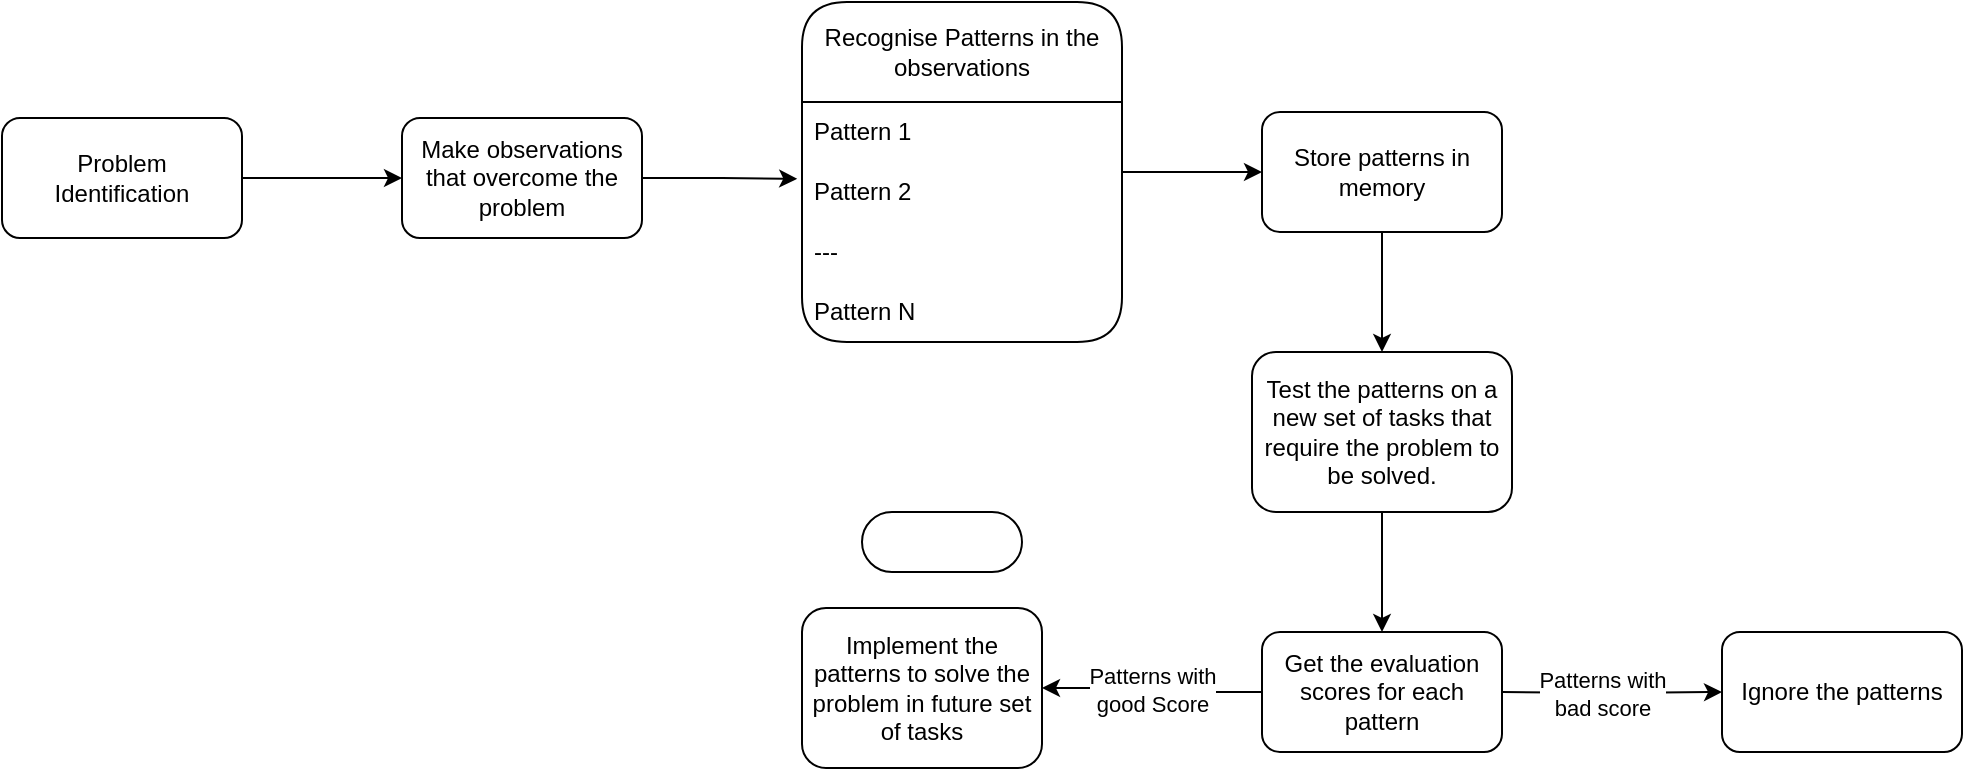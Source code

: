 <mxfile version="21.6.2" type="github" pages="2">
  <diagram name="Page-1" id="DZU3QWc2084IByeYCR2n">
    <mxGraphModel dx="834" dy="591" grid="1" gridSize="10" guides="1" tooltips="1" connect="1" arrows="1" fold="1" page="1" pageScale="1" pageWidth="827" pageHeight="1169" math="0" shadow="0">
      <root>
        <mxCell id="0" />
        <mxCell id="1" parent="0" />
        <mxCell id="buuArNH3ClPtBuPtcZ4h-3" value="" style="edgeStyle=orthogonalEdgeStyle;rounded=0;orthogonalLoop=1;jettySize=auto;html=1;" parent="1" source="buuArNH3ClPtBuPtcZ4h-1" target="buuArNH3ClPtBuPtcZ4h-2" edge="1">
          <mxGeometry relative="1" as="geometry" />
        </mxCell>
        <mxCell id="buuArNH3ClPtBuPtcZ4h-1" value="Problem&lt;br&gt;Identification" style="rounded=1;whiteSpace=wrap;html=1;" parent="1" vertex="1">
          <mxGeometry x="350" y="283" width="120" height="60" as="geometry" />
        </mxCell>
        <mxCell id="buuArNH3ClPtBuPtcZ4h-45" value="" style="edgeStyle=orthogonalEdgeStyle;rounded=0;orthogonalLoop=1;jettySize=auto;html=1;entryX=-0.015;entryY=0.28;entryDx=0;entryDy=0;entryPerimeter=0;" parent="1" source="buuArNH3ClPtBuPtcZ4h-2" target="buuArNH3ClPtBuPtcZ4h-33" edge="1">
          <mxGeometry relative="1" as="geometry" />
        </mxCell>
        <mxCell id="buuArNH3ClPtBuPtcZ4h-2" value="Make observations that overcome the problem" style="whiteSpace=wrap;html=1;rounded=1;" parent="1" vertex="1">
          <mxGeometry x="550" y="283" width="120" height="60" as="geometry" />
        </mxCell>
        <mxCell id="buuArNH3ClPtBuPtcZ4h-18" value="" style="edgeStyle=orthogonalEdgeStyle;rounded=0;orthogonalLoop=1;jettySize=auto;html=1;" parent="1" source="buuArNH3ClPtBuPtcZ4h-15" target="buuArNH3ClPtBuPtcZ4h-17" edge="1">
          <mxGeometry relative="1" as="geometry" />
        </mxCell>
        <mxCell id="buuArNH3ClPtBuPtcZ4h-15" value="Store patterns in memory" style="whiteSpace=wrap;html=1;fontStyle=0;startSize=30;rounded=1;" parent="1" vertex="1">
          <mxGeometry x="980" y="280" width="120" height="60" as="geometry" />
        </mxCell>
        <mxCell id="buuArNH3ClPtBuPtcZ4h-20" value="" style="edgeStyle=orthogonalEdgeStyle;rounded=0;orthogonalLoop=1;jettySize=auto;html=1;" parent="1" source="buuArNH3ClPtBuPtcZ4h-17" target="buuArNH3ClPtBuPtcZ4h-19" edge="1">
          <mxGeometry relative="1" as="geometry" />
        </mxCell>
        <mxCell id="buuArNH3ClPtBuPtcZ4h-17" value="Test the patterns on a new set of tasks that require the problem to be solved." style="whiteSpace=wrap;html=1;fontStyle=0;startSize=30;rounded=1;" parent="1" vertex="1">
          <mxGeometry x="975" y="400" width="130" height="80" as="geometry" />
        </mxCell>
        <mxCell id="buuArNH3ClPtBuPtcZ4h-22" value="Patterns with&lt;br&gt;good Score" style="edgeStyle=orthogonalEdgeStyle;rounded=0;orthogonalLoop=1;jettySize=auto;html=1;" parent="1" source="buuArNH3ClPtBuPtcZ4h-19" target="buuArNH3ClPtBuPtcZ4h-21" edge="1">
          <mxGeometry relative="1" as="geometry" />
        </mxCell>
        <mxCell id="buuArNH3ClPtBuPtcZ4h-24" value="" style="edgeStyle=orthogonalEdgeStyle;rounded=0;orthogonalLoop=1;jettySize=auto;html=1;entryX=0;entryY=0.5;entryDx=0;entryDy=0;" parent="1" target="buuArNH3ClPtBuPtcZ4h-23" edge="1">
          <mxGeometry relative="1" as="geometry">
            <mxPoint x="1100" y="570" as="sourcePoint" />
            <mxPoint x="1180" y="570" as="targetPoint" />
          </mxGeometry>
        </mxCell>
        <mxCell id="buuArNH3ClPtBuPtcZ4h-25" value="Patterns with&lt;br&gt;bad score" style="edgeLabel;html=1;align=center;verticalAlign=middle;resizable=0;points=[];" parent="buuArNH3ClPtBuPtcZ4h-24" vertex="1" connectable="0">
          <mxGeometry x="-0.225" y="-2" relative="1" as="geometry">
            <mxPoint x="7" y="-2" as="offset" />
          </mxGeometry>
        </mxCell>
        <mxCell id="buuArNH3ClPtBuPtcZ4h-19" value="Get the evaluation scores for each pattern" style="whiteSpace=wrap;html=1;fontStyle=0;startSize=30;rounded=1;" parent="1" vertex="1">
          <mxGeometry x="980" y="540" width="120" height="60" as="geometry" />
        </mxCell>
        <mxCell id="buuArNH3ClPtBuPtcZ4h-21" value="Implement the patterns to solve the problem in future set of tasks" style="whiteSpace=wrap;html=1;fontStyle=0;startSize=30;rounded=1;" parent="1" vertex="1">
          <mxGeometry x="750" y="528" width="120" height="80" as="geometry" />
        </mxCell>
        <mxCell id="buuArNH3ClPtBuPtcZ4h-23" value="Ignore the patterns" style="whiteSpace=wrap;html=1;fontStyle=0;startSize=30;rounded=1;" parent="1" vertex="1">
          <mxGeometry x="1210" y="540" width="120" height="60" as="geometry" />
        </mxCell>
        <mxCell id="buuArNH3ClPtBuPtcZ4h-42" value="" style="edgeStyle=orthogonalEdgeStyle;rounded=0;orthogonalLoop=1;jettySize=auto;html=1;" parent="1" source="buuArNH3ClPtBuPtcZ4h-31" target="buuArNH3ClPtBuPtcZ4h-15" edge="1">
          <mxGeometry relative="1" as="geometry" />
        </mxCell>
        <mxCell id="buuArNH3ClPtBuPtcZ4h-31" value="Recognise Patterns in the observations" style="swimlane;fontStyle=0;childLayout=stackLayout;horizontal=1;startSize=50;horizontalStack=0;resizeParent=1;resizeParentMax=0;resizeLast=0;collapsible=1;marginBottom=0;whiteSpace=wrap;html=1;rounded=1;" parent="1" vertex="1">
          <mxGeometry x="750" y="225" width="160" height="170" as="geometry" />
        </mxCell>
        <mxCell id="buuArNH3ClPtBuPtcZ4h-32" value="Pattern 1" style="text;strokeColor=none;fillColor=none;align=left;verticalAlign=middle;spacingLeft=4;spacingRight=4;overflow=hidden;points=[[0,0.5],[1,0.5]];portConstraint=eastwest;rotatable=0;whiteSpace=wrap;html=1;" parent="buuArNH3ClPtBuPtcZ4h-31" vertex="1">
          <mxGeometry y="50" width="160" height="30" as="geometry" />
        </mxCell>
        <mxCell id="buuArNH3ClPtBuPtcZ4h-33" value="Pattern 2" style="text;strokeColor=none;fillColor=none;align=left;verticalAlign=middle;spacingLeft=4;spacingRight=4;overflow=hidden;points=[[0,0.5],[1,0.5]];portConstraint=eastwest;rotatable=0;whiteSpace=wrap;html=1;" parent="buuArNH3ClPtBuPtcZ4h-31" vertex="1">
          <mxGeometry y="80" width="160" height="30" as="geometry" />
        </mxCell>
        <mxCell id="buuArNH3ClPtBuPtcZ4h-34" value="---" style="text;strokeColor=none;fillColor=none;align=left;verticalAlign=middle;spacingLeft=4;spacingRight=4;overflow=hidden;points=[[0,0.5],[1,0.5]];portConstraint=eastwest;rotatable=0;whiteSpace=wrap;html=1;" parent="buuArNH3ClPtBuPtcZ4h-31" vertex="1">
          <mxGeometry y="110" width="160" height="30" as="geometry" />
        </mxCell>
        <mxCell id="buuArNH3ClPtBuPtcZ4h-37" value="Pattern N" style="text;strokeColor=none;fillColor=none;align=left;verticalAlign=middle;spacingLeft=4;spacingRight=4;overflow=hidden;points=[[0,0.5],[1,0.5]];portConstraint=eastwest;rotatable=0;whiteSpace=wrap;html=1;" parent="buuArNH3ClPtBuPtcZ4h-31" vertex="1">
          <mxGeometry y="140" width="160" height="30" as="geometry" />
        </mxCell>
        <mxCell id="buuArNH3ClPtBuPtcZ4h-46" value="" style="html=1;dashed=0;whiteSpace=wrap;shape=mxgraph.dfd.start" parent="1" vertex="1">
          <mxGeometry x="780" y="480" width="80" height="30" as="geometry" />
        </mxCell>
      </root>
    </mxGraphModel>
  </diagram>
  <diagram id="JDY6QsptFnomeqGo2RR4" name="Page-2">
    <mxGraphModel dx="834" dy="591" grid="1" gridSize="10" guides="1" tooltips="1" connect="1" arrows="1" fold="1" page="1" pageScale="1" pageWidth="827" pageHeight="1169" math="0" shadow="0">
      <root>
        <mxCell id="0" />
        <mxCell id="1" parent="0" />
        <mxCell id="skSogcBHd9JsYSixX3Dr-1" value="Human Intelligence" style="swimlane;whiteSpace=wrap;html=1;rounded=1;" vertex="1" parent="1">
          <mxGeometry x="60" y="40" width="890" height="340" as="geometry" />
        </mxCell>
        <mxCell id="skSogcBHd9JsYSixX3Dr-4" value="" style="edgeStyle=orthogonalEdgeStyle;rounded=0;orthogonalLoop=1;jettySize=auto;html=1;" edge="1" parent="skSogcBHd9JsYSixX3Dr-1" source="skSogcBHd9JsYSixX3Dr-2" target="skSogcBHd9JsYSixX3Dr-3">
          <mxGeometry relative="1" as="geometry" />
        </mxCell>
        <mxCell id="skSogcBHd9JsYSixX3Dr-2" value="Observations" style="rounded=1;whiteSpace=wrap;html=1;" vertex="1" parent="skSogcBHd9JsYSixX3Dr-1">
          <mxGeometry x="30" y="90" width="120" height="60" as="geometry" />
        </mxCell>
        <mxCell id="skSogcBHd9JsYSixX3Dr-11" value="" style="edgeStyle=orthogonalEdgeStyle;rounded=0;orthogonalLoop=1;jettySize=auto;html=1;" edge="1" parent="skSogcBHd9JsYSixX3Dr-1" source="skSogcBHd9JsYSixX3Dr-3" target="skSogcBHd9JsYSixX3Dr-10">
          <mxGeometry relative="1" as="geometry" />
        </mxCell>
        <mxCell id="skSogcBHd9JsYSixX3Dr-3" value="Pattern Recognition&amp;nbsp;" style="whiteSpace=wrap;html=1;rounded=1;" vertex="1" parent="skSogcBHd9JsYSixX3Dr-1">
          <mxGeometry x="210" y="90" width="120" height="60" as="geometry" />
        </mxCell>
        <mxCell id="skSogcBHd9JsYSixX3Dr-13" value="" style="edgeStyle=orthogonalEdgeStyle;rounded=0;orthogonalLoop=1;jettySize=auto;html=1;" edge="1" parent="skSogcBHd9JsYSixX3Dr-1" source="skSogcBHd9JsYSixX3Dr-10" target="skSogcBHd9JsYSixX3Dr-12">
          <mxGeometry relative="1" as="geometry" />
        </mxCell>
        <mxCell id="skSogcBHd9JsYSixX3Dr-10" value="Pattern Evaluation" style="whiteSpace=wrap;html=1;rounded=1;" vertex="1" parent="skSogcBHd9JsYSixX3Dr-1">
          <mxGeometry x="390" y="90" width="120" height="60" as="geometry" />
        </mxCell>
        <mxCell id="skSogcBHd9JsYSixX3Dr-15" value="" style="edgeStyle=orthogonalEdgeStyle;rounded=0;orthogonalLoop=1;jettySize=auto;html=1;" edge="1" parent="skSogcBHd9JsYSixX3Dr-1" source="skSogcBHd9JsYSixX3Dr-12" target="skSogcBHd9JsYSixX3Dr-14">
          <mxGeometry relative="1" as="geometry" />
        </mxCell>
        <mxCell id="skSogcBHd9JsYSixX3Dr-12" value="Pattern Evaluation and selection" style="whiteSpace=wrap;html=1;rounded=1;" vertex="1" parent="skSogcBHd9JsYSixX3Dr-1">
          <mxGeometry x="570" y="90" width="120" height="60" as="geometry" />
        </mxCell>
        <mxCell id="skSogcBHd9JsYSixX3Dr-19" value="" style="edgeStyle=orthogonalEdgeStyle;rounded=0;orthogonalLoop=1;jettySize=auto;html=1;" edge="1" parent="skSogcBHd9JsYSixX3Dr-1" source="skSogcBHd9JsYSixX3Dr-14" target="skSogcBHd9JsYSixX3Dr-18">
          <mxGeometry relative="1" as="geometry" />
        </mxCell>
        <mxCell id="skSogcBHd9JsYSixX3Dr-14" value="Application of selected patterns to solve problem in new tasks" style="whiteSpace=wrap;html=1;rounded=1;" vertex="1" parent="skSogcBHd9JsYSixX3Dr-1">
          <mxGeometry x="750" y="90" width="120" height="60" as="geometry" />
        </mxCell>
        <mxCell id="skSogcBHd9JsYSixX3Dr-18" value="" style="whiteSpace=wrap;html=1;rounded=1;" vertex="1" parent="skSogcBHd9JsYSixX3Dr-1">
          <mxGeometry x="750" y="210" width="120" height="60" as="geometry" />
        </mxCell>
      </root>
    </mxGraphModel>
  </diagram>
</mxfile>
